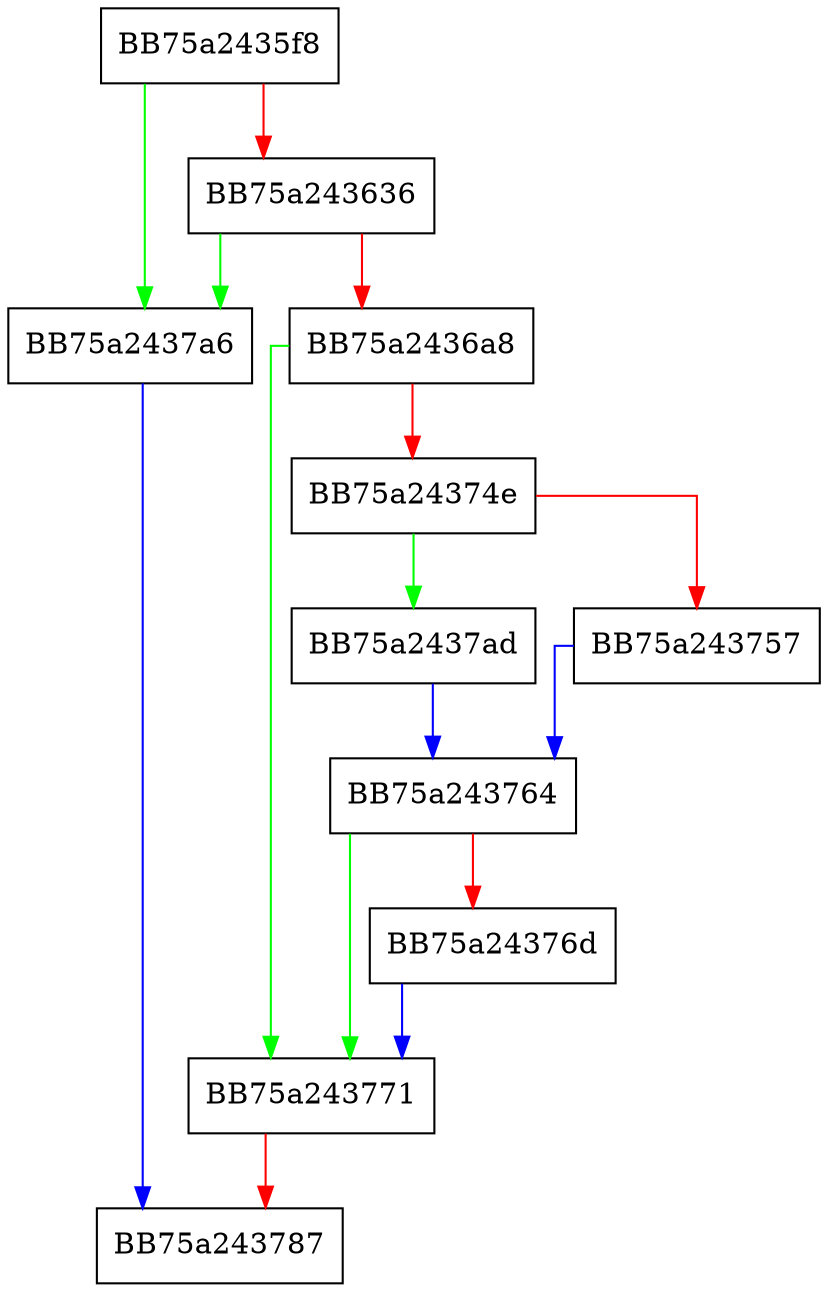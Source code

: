 digraph setup_net_plugin_common {
  node [shape="box"];
  graph [splines=ortho];
  BB75a2435f8 -> BB75a2437a6 [color="green"];
  BB75a2435f8 -> BB75a243636 [color="red"];
  BB75a243636 -> BB75a2437a6 [color="green"];
  BB75a243636 -> BB75a2436a8 [color="red"];
  BB75a2436a8 -> BB75a243771 [color="green"];
  BB75a2436a8 -> BB75a24374e [color="red"];
  BB75a24374e -> BB75a2437ad [color="green"];
  BB75a24374e -> BB75a243757 [color="red"];
  BB75a243757 -> BB75a243764 [color="blue"];
  BB75a243764 -> BB75a243771 [color="green"];
  BB75a243764 -> BB75a24376d [color="red"];
  BB75a24376d -> BB75a243771 [color="blue"];
  BB75a243771 -> BB75a243787 [color="red"];
  BB75a2437a6 -> BB75a243787 [color="blue"];
  BB75a2437ad -> BB75a243764 [color="blue"];
}